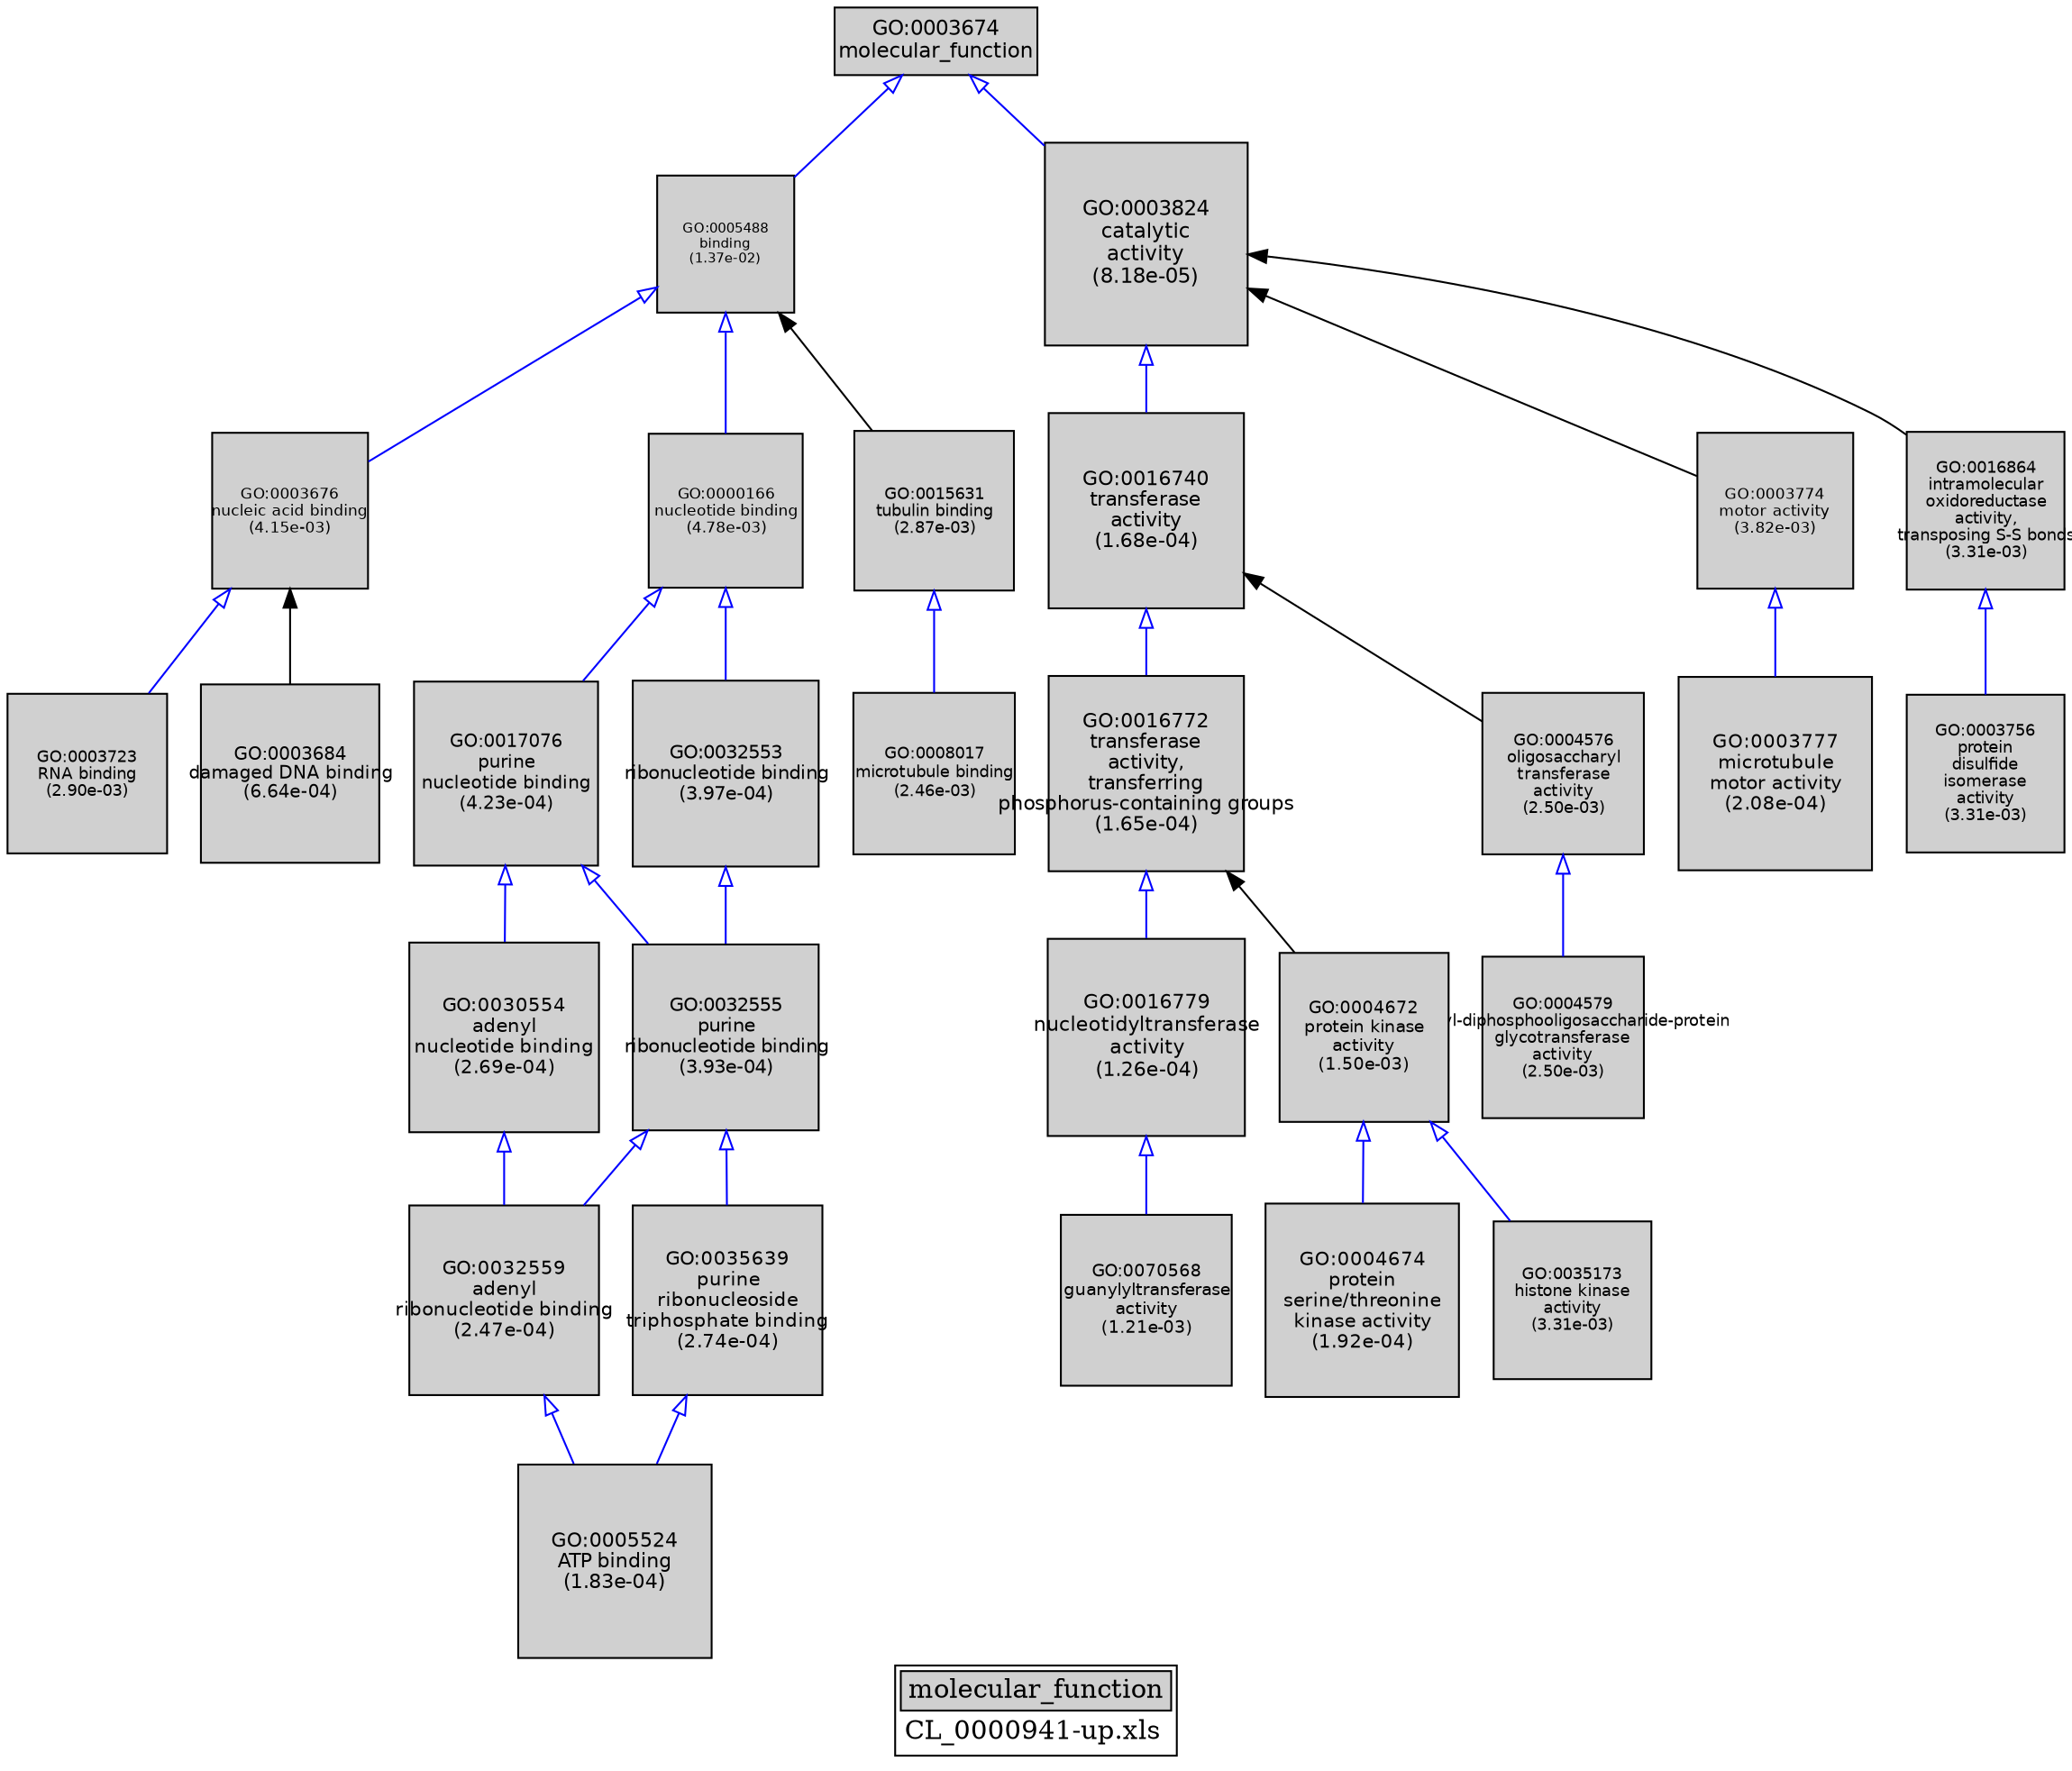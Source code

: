 digraph "molecular_function" {
graph [ bgcolor = "#FFFFFF", label = <<TABLE COLOR="black" BGCOLOR="white"><TR><TD COLSPAN="2" BGCOLOR="#D0D0D0"><FONT COLOR="black">molecular_function</FONT></TD></TR><TR><TD BORDER="0">CL_0000941-up.xls</TD></TR></TABLE>> ];
node [ fontname = "Helvetica" ];

subgraph "nodes" {

node [ style = "filled", fixedsize = "true", width = 1, shape = "box", fontsize = 9, fillcolor = "#D0D0D0", fontcolor = "black", color = "black" ];

"GO:0017076" [ URL = "#GO:0017076", label = <<TABLE BORDER="0"><TR><TD>GO:0017076<BR/>purine<BR/>nucleotide binding<BR/>(4.23e-04)</TD></TR></TABLE>>, width = 1.36335169297, shape = "box", fontsize = 9.81613218936, height = 1.36335169297 ];
"GO:0003676" [ URL = "#GO:0003676", label = <<TABLE BORDER="0"><TR><TD>GO:0003676<BR/>nucleic acid binding<BR/>(4.15e-03)</TD></TR></TABLE>>, width = 1.14697762383, shape = "box", fontsize = 8.25823889158, height = 1.14697762383 ];
"GO:0004579" [ URL = "#GO:0004579", label = <<TABLE BORDER="0"><TR><TD>GO:0004579<BR/>dolichyl-diphosphooligosaccharide-protein<BR/>glycotransferase<BR/>activity<BR/>(2.50e-03)</TD></TR></TABLE>>, width = 1.19835270193, shape = "box", fontsize = 8.62813945392, height = 1.19835270193 ];
"GO:0032553" [ URL = "#GO:0032553", label = <<TABLE BORDER="0"><TR><TD>GO:0032553<BR/>ribonucleotide binding<BR/>(3.97e-04)</TD></TR></TABLE>>, width = 1.36893622409, shape = "box", fontsize = 9.85634081343, height = 1.36893622409 ];
"GO:0008017" [ URL = "#GO:0008017", label = <<TABLE BORDER="0"><TR><TD>GO:0008017<BR/>microtubule binding<BR/>(2.46e-03)</TD></TR></TABLE>>, width = 1.19994839587, shape = "box", fontsize = 8.63962845027, height = 1.19994839587 ];
"GO:0016779" [ URL = "#GO:0016779", label = <<TABLE BORDER="0"><TR><TD>GO:0016779<BR/>nucleotidyltransferase<BR/>activity<BR/>(1.26e-04)</TD></TR></TABLE>>, width = 1.46517075909, shape = "box", fontsize = 10.5492294654, height = 1.46517075909 ];
"GO:0016740" [ URL = "#GO:0016740", label = <<TABLE BORDER="0"><TR><TD>GO:0016740<BR/>transferase<BR/>activity<BR/>(1.68e-04)</TD></TR></TABLE>>, width = 1.44195662332, shape = "box", fontsize = 10.3820876879, height = 1.44195662332 ];
"GO:0003777" [ URL = "#GO:0003777", label = <<TABLE BORDER="0"><TR><TD>GO:0003777<BR/>microtubule<BR/>motor activity<BR/>(2.08e-04)</TD></TR></TABLE>>, width = 1.42415051, shape = "box", fontsize = 10.253883672, height = 1.42415051 ];
"GO:0003674" [ URL = "#GO:0003674", label = <<TABLE BORDER="0"><TR><TD>GO:0003674<BR/>molecular_function</TD></TR></TABLE>>, width = 1.5, shape = "box", fontsize = 10.8 ];
"GO:0003774" [ URL = "#GO:0003774", label = <<TABLE BORDER="0"><TR><TD>GO:0003774<BR/>motor activity<BR/>(3.82e-03)</TD></TR></TABLE>>, width = 1.15539300144, shape = "box", fontsize = 8.31882961036, height = 1.15539300144 ];
"GO:0016772" [ URL = "#GO:0016772", label = <<TABLE BORDER="0"><TR><TD>GO:0016772<BR/>transferase<BR/>activity,<BR/>transferring<BR/>phosphorus-containing groups<BR/>(1.65e-04)</TD></TR></TABLE>>, width = 1.44313293018, shape = "box", fontsize = 10.3905570973, height = 1.44313293018 ];
"GO:0005524" [ URL = "#GO:0005524", label = <<TABLE BORDER="0"><TR><TD>GO:0005524<BR/>ATP binding<BR/>(1.83e-04)</TD></TR></TABLE>>, width = 1.43462339488, shape = "box", fontsize = 10.3292884431, height = 1.43462339488 ];
"GO:0032559" [ URL = "#GO:0032559", label = <<TABLE BORDER="0"><TR><TD>GO:0032559<BR/>adenyl<BR/>ribonucleotide binding<BR/>(2.47e-04)</TD></TR></TABLE>>, width = 1.4095520566, shape = "box", fontsize = 10.1487748075, height = 1.4095520566 ];
"GO:0003723" [ URL = "#GO:0003723", label = <<TABLE BORDER="0"><TR><TD>GO:0003723<BR/>RNA binding<BR/>(2.90e-03)</TD></TR></TABLE>>, width = 1.18366304783, shape = "box", fontsize = 8.52237394438, height = 1.18366304783 ];
"GO:0000166" [ URL = "#GO:0000166", label = <<TABLE BORDER="0"><TR><TD>GO:0000166<BR/>nucleotide binding<BR/>(4.78e-03)</TD></TR></TABLE>>, width = 1.13217394553, shape = "box", fontsize = 8.15165240785, height = 1.13217394553 ];
"GO:0004674" [ URL = "#GO:0004674", label = <<TABLE BORDER="0"><TR><TD>GO:0004674<BR/>protein<BR/>serine/threonine<BR/>kinase activity<BR/>(1.92e-04)</TD></TR></TABLE>>, width = 1.43059136824, shape = "box", fontsize = 10.3002578514, height = 1.43059136824 ];
"GO:0030554" [ URL = "#GO:0030554", label = <<TABLE BORDER="0"><TR><TD>GO:0030554<BR/>adenyl<BR/>nucleotide binding<BR/>(2.69e-04)</TD></TR></TABLE>>, width = 1.40230099809, shape = "box", fontsize = 10.0965671862, height = 1.40230099809 ];
"GO:0032555" [ URL = "#GO:0032555", label = <<TABLE BORDER="0"><TR><TD>GO:0032555<BR/>purine<BR/>ribonucleotide binding<BR/>(3.93e-04)</TD></TR></TABLE>>, width = 1.36986842954, shape = "box", fontsize = 9.86305269271, height = 1.36986842954 ];
"GO:0015631" [ URL = "#GO:0015631", label = <<TABLE BORDER="0"><TR><TD>GO:0015631<BR/>tubulin binding<BR/>(2.87e-03)</TD></TR></TABLE>>, width = 1.18460905611, shape = "box", fontsize = 8.52918520398, height = 1.18460905611 ];
"GO:0070568" [ URL = "#GO:0070568", label = <<TABLE BORDER="0"><TR><TD>GO:0070568<BR/>guanylyltransferase<BR/>activity<BR/>(1.21e-03)</TD></TR></TABLE>>, width = 1.26851784501, shape = "box", fontsize = 9.13332848405, height = 1.26851784501 ];
"GO:0003684" [ URL = "#GO:0003684", label = <<TABLE BORDER="0"><TR><TD>GO:0003684<BR/>damaged DNA binding<BR/>(6.64e-04)</TD></TR></TABLE>>, width = 1.3235078175, shape = "box", fontsize = 9.52925628597, height = 1.3235078175 ];
"GO:0016864" [ URL = "#GO:0016864", label = <<TABLE BORDER="0"><TR><TD>GO:0016864<BR/>intramolecular<BR/>oxidoreductase<BR/>activity,<BR/>transposing S-S bonds<BR/>(3.31e-03)</TD></TR></TABLE>>, width = 1.1701817553, shape = "box", fontsize = 8.42530863818, height = 1.1701817553 ];
"GO:0005488" [ URL = "#GO:0005488", label = <<TABLE BORDER="0"><TR><TD>GO:0005488<BR/>binding<BR/>(1.37e-02)</TD></TR></TABLE>>, width = 1.01530425969, shape = "box", fontsize = 7.31019066976, height = 1.01530425969 ];
"GO:0004672" [ URL = "#GO:0004672", label = <<TABLE BORDER="0"><TR><TD>GO:0004672<BR/>protein kinase<BR/>activity<BR/>(1.50e-03)</TD></TR></TABLE>>, width = 1.24777926397, shape = "box", fontsize = 8.98401070056, height = 1.24777926397 ];
"GO:0035173" [ URL = "#GO:0035173", label = <<TABLE BORDER="0"><TR><TD>GO:0035173<BR/>histone kinase<BR/>activity<BR/>(3.31e-03)</TD></TR></TABLE>>, width = 1.1701817553, shape = "box", fontsize = 8.42530863818, height = 1.1701817553 ];
"GO:0004576" [ URL = "#GO:0004576", label = <<TABLE BORDER="0"><TR><TD>GO:0004576<BR/>oligosaccharyl<BR/>transferase<BR/>activity<BR/>(2.50e-03)</TD></TR></TABLE>>, width = 1.19835270193, shape = "box", fontsize = 8.62813945392, height = 1.19835270193 ];
"GO:0003756" [ URL = "#GO:0003756", label = <<TABLE BORDER="0"><TR><TD>GO:0003756<BR/>protein<BR/>disulfide<BR/>isomerase<BR/>activity<BR/>(3.31e-03)</TD></TR></TABLE>>, width = 1.1701817553, shape = "box", fontsize = 8.42530863818, height = 1.1701817553 ];
"GO:0003824" [ URL = "#GO:0003824", label = <<TABLE BORDER="0"><TR><TD>GO:0003824<BR/>catalytic<BR/>activity<BR/>(8.18e-05)</TD></TR></TABLE>>, width = 1.5, shape = "box", fontsize = 10.8, height = 1.5 ];
"GO:0035639" [ URL = "#GO:0035639", label = <<TABLE BORDER="0"><TR><TD>GO:0035639<BR/>purine<BR/>ribonucleoside<BR/>triphosphate binding<BR/>(2.74e-04)</TD></TR></TABLE>>, width = 1.4008662103, shape = "box", fontsize = 10.0862367141, height = 1.4008662103 ];
}
subgraph "edges" {


edge [ dir = "back", weight = 1 ];
subgraph "regulates" {


edge [ color = "cyan", arrowtail = "none" ];
subgraph "positive" {


edge [ color = "green", arrowtail = "vee" ];
}
subgraph "negative" {


edge [ color = "red", arrowtail = "tee" ];
}
}
subgraph "part_of" {


edge [ color = "purple", arrowtail = "diamond", weight = 2.5 ];
}
subgraph "is_a" {


edge [ color = "blue", arrowtail = "empty", weight = 5.0 ];
"GO:0003674" -> "GO:0003824";
"GO:0005488" -> "GO:0003676";
"GO:0032555" -> "GO:0032559";
"GO:0016740" -> "GO:0016772";
"GO:0004672" -> "GO:0004674";
"GO:0017076" -> "GO:0032555";
"GO:0032559" -> "GO:0005524";
"GO:0032555" -> "GO:0035639";
"GO:0003676" -> "GO:0003723";
"GO:0003774" -> "GO:0003777";
"GO:0030554" -> "GO:0032559";
"GO:0000166" -> "GO:0017076";
"GO:0003824" -> "GO:0016740";
"GO:0032553" -> "GO:0032555";
"GO:0005488" -> "GO:0000166";
"GO:0000166" -> "GO:0032553";
"GO:0003674" -> "GO:0005488";
"GO:0016864" -> "GO:0003756";
"GO:0016779" -> "GO:0070568";
"GO:0015631" -> "GO:0008017";
"GO:0004576" -> "GO:0004579";
"GO:0017076" -> "GO:0030554";
"GO:0016772" -> "GO:0016779";
"GO:0004672" -> "GO:0035173";
"GO:0035639" -> "GO:0005524";
}
"GO:0003676" -> "GO:0003684";
"GO:0003824" -> "GO:0016864";
"GO:0016772" -> "GO:0004672";
"GO:0003824" -> "GO:0003774";
"GO:0005488" -> "GO:0015631";
"GO:0016740" -> "GO:0004576";
}
}
